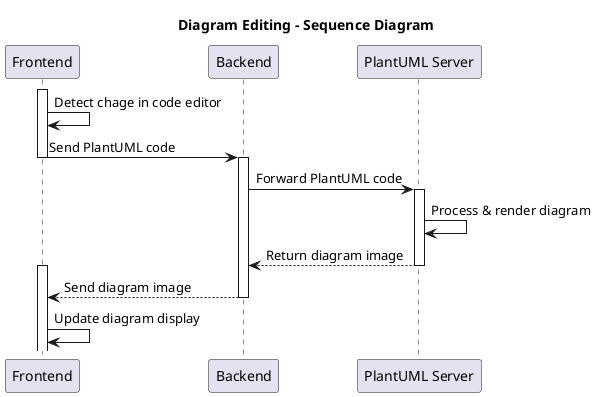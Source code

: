 @startuml
title Diagram Editing - Sequence Diagram

' actor User
participant Frontend
participant Backend
participant "PlantUML Server" as PlantUML

' ref over User, Database: Authenticate

' ref over User, Database: Load Workspace

' User -> Frontend: Open/Create diagram
' activate Frontend

' loop Editing Loop
' User -> Frontend: Type PlantUML code in editor
activate Frontend

Frontend -> Frontend: Detect chage in code editor 

Frontend -> Backend: Send PlantUML code
deactivate Frontend
activate Backend

Backend -> PlantUML: Forward PlantUML code
activate PlantUML

PlantUML -> PlantUML: Process & render diagram
PlantUML --> Backend: Return diagram image
deactivate PlantUML
activate Frontend

Backend --> Frontend: Send diagram image
deactivate Backend

Frontend -> Frontend: Update diagram display
' Frontend --> User: Show updated diagram

' User -> User: Review diagram
' end

' deactivate Frontend

@enduml